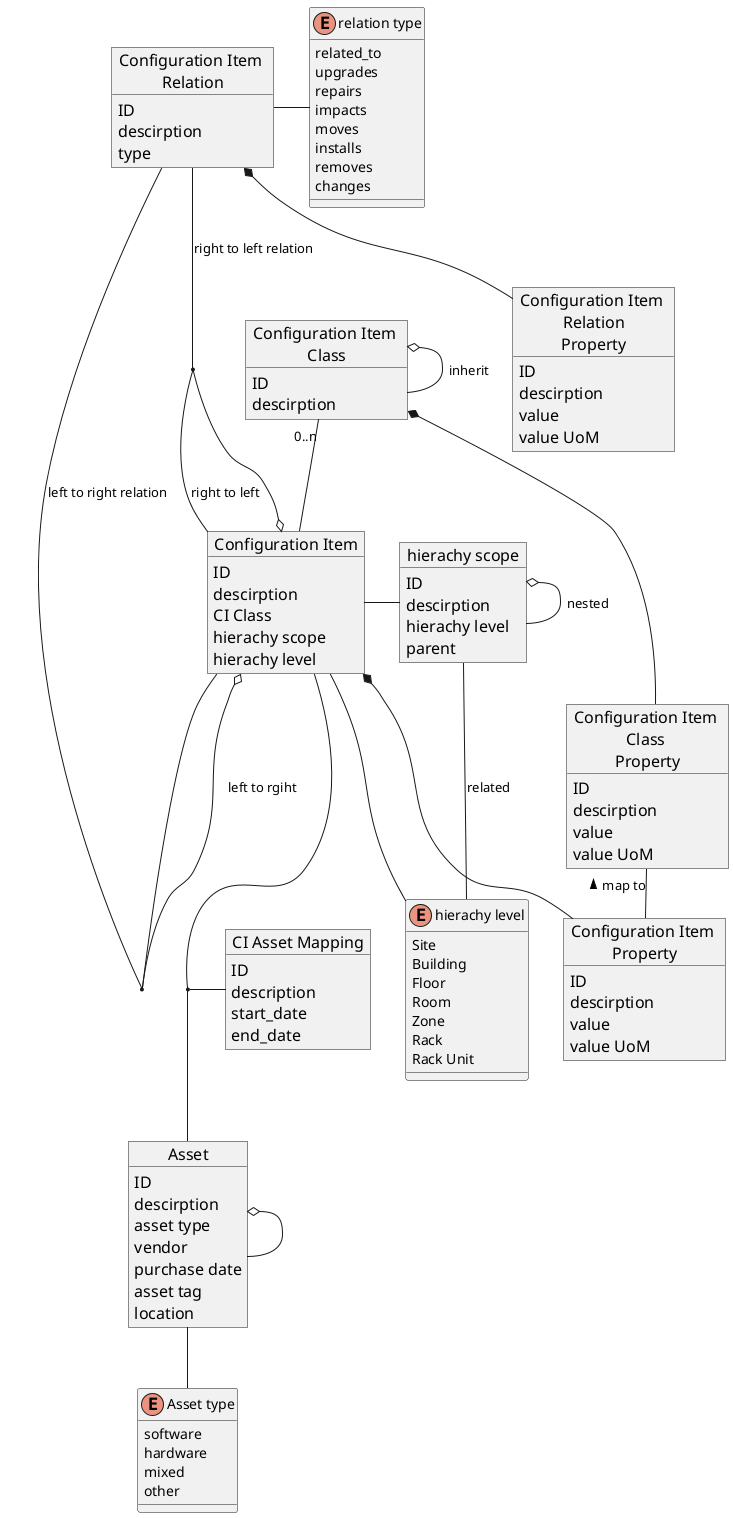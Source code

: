 
@startuml

skinparam ObjectFontSize 18
skinparam ObjectAttributeFontSize 16

object "Configuration Item \nClass" as ci_class {
    ID
    descirption

}
object "Configuration Item \nClass \nProperty" as ci_class_prop {
    ID
    descirption
    value
    value UoM
}
object "Configuration Item \nProperty" as ci_prop {
    ID
    descirption
    value
    value UoM
}
object "Configuration Item \nRelation" as ci_rel {
    ID
    descirption
    type

}
object "Configuration Item \nRelation\nProperty" as ci_rel_prop {
    ID
    descirption
    value
    value UoM
}

object "Configuration Item"  as ci   {
    ID
    descirption
    CI Class
    hierachy scope
    hierachy level
}

object "hierachy scope" as h_scope {
    ID
    descirption
    hierachy level
    parent
}

enum "hierachy level" as h_level {
    Site
    Building
    Floor
    Room
    Zone
    Rack 
    Rack Unit
}

enum "relation type" as rel_type {
    related_to
    upgrades
    repairs
    impacts
    moves
    installs
    removes
    changes

}

object Asset {
    ID
    descirption
    asset type
    vendor
    purchase date
    asset tag
    location
}

enum "Asset type" {
    software
    hardware
    mixed
    other
}

object "CI Asset Mapping" as ci_asset_mapping {
    ID
    description
    start_date
    end_date
}

ci_class o-- ci_class  : inherit
ci_class  "0..n"-- ci
ci_class *--   ci_class_prop
ci *-- ci_prop
ci - h_level
ci_class_prop  -   ci_prop : map to <
ci - h_scope
h_scope o-- h_scope : nested
h_scope -- h_level : related
ci o-- ci  : left to rgiht
ci --o ci  : right to left
(ci,ci) --  ci_rel :right to left relation
(ci,ci) --  ci_rel :left to right relation
ci_rel *-- ci_rel_prop
ci_rel - rel_type
(ci, Asset) -- ci_asset_mapping
Asset o-- Asset
Asset -- "Asset type"


@enduml
